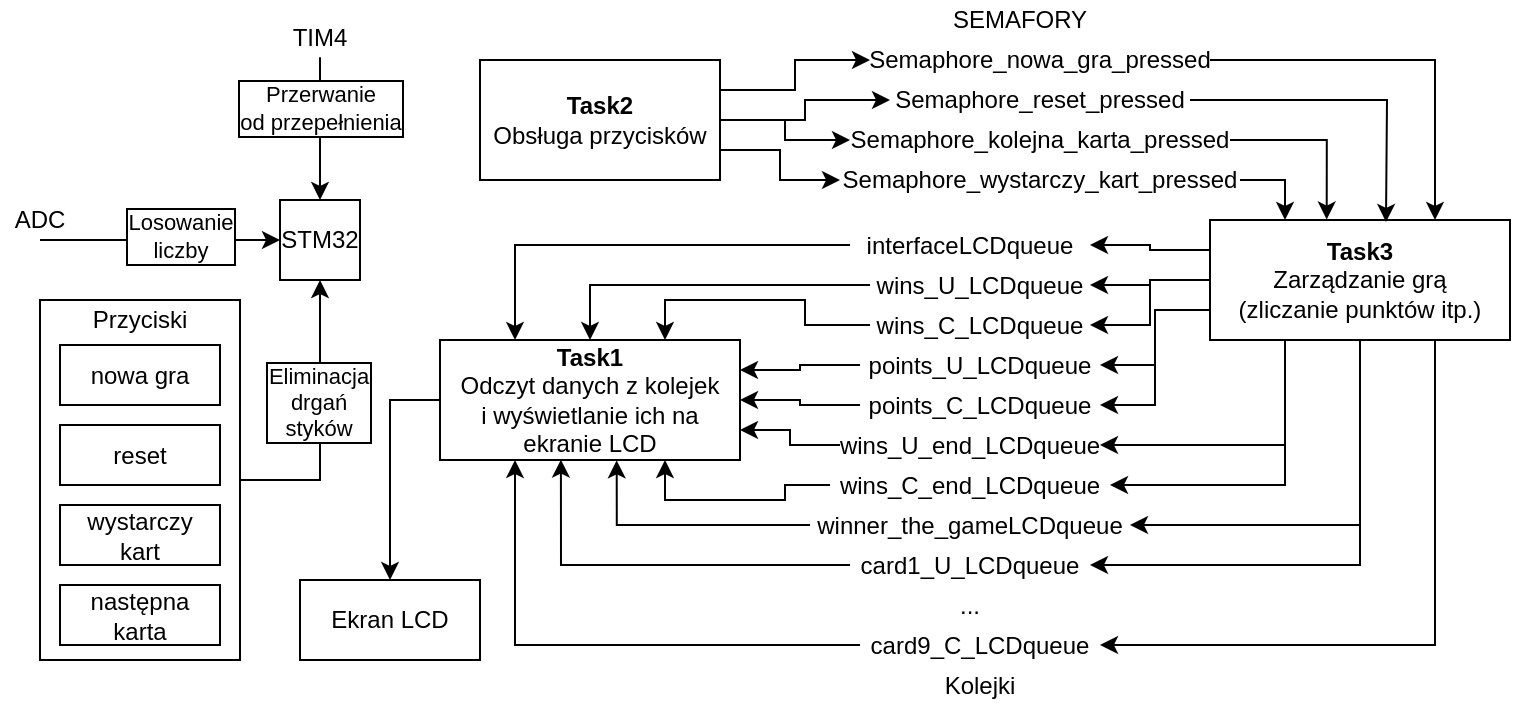 <mxfile version="14.5.1" type="device" pages="2"><diagram id="4luRlYR5qcChoC6lzoxE" name="Schemat"><mxGraphModel dx="813" dy="470" grid="1" gridSize="10" guides="1" tooltips="1" connect="1" arrows="1" fold="1" page="1" pageScale="1" pageWidth="827" pageHeight="1169" math="0" shadow="0"><root><mxCell id="tE4UwLarvuuJt-721sSz-0"/><mxCell id="tE4UwLarvuuJt-721sSz-1" parent="tE4UwLarvuuJt-721sSz-0"/><mxCell id="J3JdAi1cGJBE487KaE5a-20" style="edgeStyle=orthogonalEdgeStyle;rounded=0;orthogonalLoop=1;jettySize=auto;html=1;exitX=1;exitY=0.5;exitDx=0;exitDy=0;entryX=0.5;entryY=1;entryDx=0;entryDy=0;" edge="1" parent="tE4UwLarvuuJt-721sSz-1" source="J3JdAi1cGJBE487KaE5a-18" target="J3JdAi1cGJBE487KaE5a-0"><mxGeometry relative="1" as="geometry"/></mxCell><mxCell id="J3JdAi1cGJBE487KaE5a-23" value="Eliminacja&lt;br&gt;drgań&lt;br&gt;styków" style="edgeLabel;html=1;align=center;verticalAlign=middle;resizable=0;points=[];labelBorderColor=#000000;" vertex="1" connectable="0" parent="J3JdAi1cGJBE487KaE5a-20"><mxGeometry x="0.13" y="1" relative="1" as="geometry"><mxPoint as="offset"/></mxGeometry></mxCell><mxCell id="J3JdAi1cGJBE487KaE5a-18" value="" style="rounded=0;whiteSpace=wrap;html=1;fillColor=#ffffff;" vertex="1" parent="tE4UwLarvuuJt-721sSz-1"><mxGeometry x="40" y="210" width="100" height="180" as="geometry"/></mxCell><mxCell id="J3JdAi1cGJBE487KaE5a-0" value="STM32" style="rounded=0;whiteSpace=wrap;html=1;" vertex="1" parent="tE4UwLarvuuJt-721sSz-1"><mxGeometry x="160" y="160" width="40" height="40" as="geometry"/></mxCell><mxCell id="J3JdAi1cGJBE487KaE5a-2" value="ADC" style="text;html=1;strokeColor=none;fillColor=none;align=center;verticalAlign=middle;whiteSpace=wrap;rounded=0;" vertex="1" parent="tE4UwLarvuuJt-721sSz-1"><mxGeometry x="20" y="160" width="40" height="20" as="geometry"/></mxCell><mxCell id="J3JdAi1cGJBE487KaE5a-4" value="" style="endArrow=classic;html=1;exitX=0.5;exitY=1;exitDx=0;exitDy=0;entryX=0;entryY=0.5;entryDx=0;entryDy=0;" edge="1" parent="tE4UwLarvuuJt-721sSz-1" source="J3JdAi1cGJBE487KaE5a-2" target="J3JdAi1cGJBE487KaE5a-0"><mxGeometry width="50" height="50" relative="1" as="geometry"><mxPoint x="260" y="190" as="sourcePoint"/><mxPoint x="310" y="140" as="targetPoint"/></mxGeometry></mxCell><mxCell id="J3JdAi1cGJBE487KaE5a-5" value="Losowanie&lt;br&gt;liczby" style="edgeLabel;html=1;align=center;verticalAlign=middle;resizable=0;points=[];labelBorderColor=#000000;" vertex="1" connectable="0" parent="J3JdAi1cGJBE487KaE5a-4"><mxGeometry x="0.166" y="2" relative="1" as="geometry"><mxPoint as="offset"/></mxGeometry></mxCell><mxCell id="J3JdAi1cGJBE487KaE5a-6" value="Ekran LCD" style="rounded=0;whiteSpace=wrap;html=1;" vertex="1" parent="tE4UwLarvuuJt-721sSz-1"><mxGeometry x="170" y="350" width="90" height="40" as="geometry"/></mxCell><mxCell id="J3JdAi1cGJBE487KaE5a-7" value="nowa gra" style="rounded=0;whiteSpace=wrap;html=1;fillColor=#ffffff;" vertex="1" parent="tE4UwLarvuuJt-721sSz-1"><mxGeometry x="50" y="232.5" width="80" height="30" as="geometry"/></mxCell><mxCell id="J3JdAi1cGJBE487KaE5a-9" value="reset" style="rounded=0;whiteSpace=wrap;html=1;fillColor=#ffffff;" vertex="1" parent="tE4UwLarvuuJt-721sSz-1"><mxGeometry x="50" y="272.5" width="80" height="30" as="geometry"/></mxCell><mxCell id="J3JdAi1cGJBE487KaE5a-10" value="następna karta" style="rounded=0;whiteSpace=wrap;html=1;fillColor=#ffffff;" vertex="1" parent="tE4UwLarvuuJt-721sSz-1"><mxGeometry x="50" y="352.5" width="80" height="30" as="geometry"/></mxCell><mxCell id="J3JdAi1cGJBE487KaE5a-11" value="wystarczy &lt;br&gt;kart" style="rounded=0;whiteSpace=wrap;html=1;fillColor=#ffffff;" vertex="1" parent="tE4UwLarvuuJt-721sSz-1"><mxGeometry x="50" y="312.5" width="80" height="30" as="geometry"/></mxCell><mxCell id="J3JdAi1cGJBE487KaE5a-13" value="TIM4" style="text;html=1;strokeColor=none;fillColor=none;align=center;verticalAlign=middle;whiteSpace=wrap;rounded=0;" vertex="1" parent="tE4UwLarvuuJt-721sSz-1"><mxGeometry x="160" y="68.57" width="40" height="20" as="geometry"/></mxCell><mxCell id="J3JdAi1cGJBE487KaE5a-15" value="" style="endArrow=classic;html=1;exitX=0.5;exitY=1;exitDx=0;exitDy=0;entryX=0.5;entryY=0;entryDx=0;entryDy=0;" edge="1" parent="tE4UwLarvuuJt-721sSz-1" source="J3JdAi1cGJBE487KaE5a-13" target="J3JdAi1cGJBE487KaE5a-0"><mxGeometry width="50" height="50" relative="1" as="geometry"><mxPoint x="260" y="230" as="sourcePoint"/><mxPoint x="310" y="180" as="targetPoint"/></mxGeometry></mxCell><mxCell id="J3JdAi1cGJBE487KaE5a-17" value="Przerwanie &lt;br&gt;od przepełnienia" style="edgeLabel;html=1;align=center;verticalAlign=middle;resizable=0;points=[];labelBorderColor=#000000;" vertex="1" connectable="0" parent="J3JdAi1cGJBE487KaE5a-15"><mxGeometry x="-0.302" relative="1" as="geometry"><mxPoint as="offset"/></mxGeometry></mxCell><mxCell id="J3JdAi1cGJBE487KaE5a-19" value="Przyciski" style="text;html=1;strokeColor=none;fillColor=none;align=center;verticalAlign=middle;whiteSpace=wrap;rounded=0;" vertex="1" parent="tE4UwLarvuuJt-721sSz-1"><mxGeometry x="55" y="210" width="70" height="20" as="geometry"/></mxCell><mxCell id="J3JdAi1cGJBE487KaE5a-71" style="edgeStyle=orthogonalEdgeStyle;rounded=0;orthogonalLoop=1;jettySize=auto;html=1;exitX=0;exitY=0.5;exitDx=0;exitDy=0;entryX=0.5;entryY=0;entryDx=0;entryDy=0;" edge="1" parent="tE4UwLarvuuJt-721sSz-1" source="J3JdAi1cGJBE487KaE5a-21" target="J3JdAi1cGJBE487KaE5a-6"><mxGeometry relative="1" as="geometry"/></mxCell><mxCell id="J3JdAi1cGJBE487KaE5a-21" value="&lt;b&gt;Task1&lt;/b&gt;&lt;br&gt;Odczyt danych z kolejek&lt;br&gt;i wyświetlanie ich na ekranie LCD" style="rounded=0;whiteSpace=wrap;html=1;fillColor=#ffffff;" vertex="1" parent="tE4UwLarvuuJt-721sSz-1"><mxGeometry x="240" y="230" width="150" height="60" as="geometry"/></mxCell><mxCell id="J3JdAi1cGJBE487KaE5a-44" style="edgeStyle=orthogonalEdgeStyle;rounded=0;orthogonalLoop=1;jettySize=auto;html=1;exitX=1;exitY=0.25;exitDx=0;exitDy=0;entryX=0;entryY=0.5;entryDx=0;entryDy=0;" edge="1" parent="tE4UwLarvuuJt-721sSz-1" source="J3JdAi1cGJBE487KaE5a-22" target="J3JdAi1cGJBE487KaE5a-33"><mxGeometry relative="1" as="geometry"/></mxCell><mxCell id="J3JdAi1cGJBE487KaE5a-45" style="edgeStyle=orthogonalEdgeStyle;rounded=0;orthogonalLoop=1;jettySize=auto;html=1;exitX=1;exitY=0.5;exitDx=0;exitDy=0;entryX=0;entryY=0.5;entryDx=0;entryDy=0;" edge="1" parent="tE4UwLarvuuJt-721sSz-1" source="J3JdAi1cGJBE487KaE5a-22" target="J3JdAi1cGJBE487KaE5a-34"><mxGeometry relative="1" as="geometry"/></mxCell><mxCell id="J3JdAi1cGJBE487KaE5a-46" style="edgeStyle=orthogonalEdgeStyle;rounded=0;orthogonalLoop=1;jettySize=auto;html=1;exitX=1;exitY=0.5;exitDx=0;exitDy=0;entryX=0;entryY=0.5;entryDx=0;entryDy=0;" edge="1" parent="tE4UwLarvuuJt-721sSz-1" source="J3JdAi1cGJBE487KaE5a-22" target="J3JdAi1cGJBE487KaE5a-36"><mxGeometry relative="1" as="geometry"/></mxCell><mxCell id="J3JdAi1cGJBE487KaE5a-47" style="edgeStyle=orthogonalEdgeStyle;rounded=0;orthogonalLoop=1;jettySize=auto;html=1;exitX=1;exitY=0.75;exitDx=0;exitDy=0;entryX=0;entryY=0.5;entryDx=0;entryDy=0;" edge="1" parent="tE4UwLarvuuJt-721sSz-1" source="J3JdAi1cGJBE487KaE5a-22" target="J3JdAi1cGJBE487KaE5a-35"><mxGeometry relative="1" as="geometry"/></mxCell><mxCell id="J3JdAi1cGJBE487KaE5a-22" value="&lt;b&gt;Task2&lt;/b&gt;&lt;br&gt;Obsługa przycisków" style="rounded=0;whiteSpace=wrap;html=1;fillColor=#ffffff;" vertex="1" parent="tE4UwLarvuuJt-721sSz-1"><mxGeometry x="260" y="90" width="120" height="60" as="geometry"/></mxCell><mxCell id="J3JdAi1cGJBE487KaE5a-60" style="edgeStyle=orthogonalEdgeStyle;rounded=0;orthogonalLoop=1;jettySize=auto;html=1;exitX=0;exitY=0.25;exitDx=0;exitDy=0;entryX=1;entryY=0.5;entryDx=0;entryDy=0;" edge="1" parent="tE4UwLarvuuJt-721sSz-1" source="J3JdAi1cGJBE487KaE5a-24" target="J3JdAi1cGJBE487KaE5a-49"><mxGeometry relative="1" as="geometry"/></mxCell><mxCell id="J3JdAi1cGJBE487KaE5a-62" style="edgeStyle=orthogonalEdgeStyle;rounded=0;orthogonalLoop=1;jettySize=auto;html=1;exitX=0;exitY=0.5;exitDx=0;exitDy=0;entryX=1;entryY=0.5;entryDx=0;entryDy=0;" edge="1" parent="tE4UwLarvuuJt-721sSz-1" source="J3JdAi1cGJBE487KaE5a-24" target="J3JdAi1cGJBE487KaE5a-55"><mxGeometry relative="1" as="geometry"/></mxCell><mxCell id="J3JdAi1cGJBE487KaE5a-63" style="edgeStyle=orthogonalEdgeStyle;rounded=0;orthogonalLoop=1;jettySize=auto;html=1;exitX=0;exitY=0.5;exitDx=0;exitDy=0;entryX=1;entryY=0.5;entryDx=0;entryDy=0;" edge="1" parent="tE4UwLarvuuJt-721sSz-1" source="J3JdAi1cGJBE487KaE5a-24" target="J3JdAi1cGJBE487KaE5a-57"><mxGeometry relative="1" as="geometry"/></mxCell><mxCell id="J3JdAi1cGJBE487KaE5a-64" style="edgeStyle=orthogonalEdgeStyle;rounded=0;orthogonalLoop=1;jettySize=auto;html=1;exitX=0;exitY=0.75;exitDx=0;exitDy=0;entryX=1;entryY=0.5;entryDx=0;entryDy=0;" edge="1" parent="tE4UwLarvuuJt-721sSz-1" source="J3JdAi1cGJBE487KaE5a-24" target="J3JdAi1cGJBE487KaE5a-54"><mxGeometry relative="1" as="geometry"/></mxCell><mxCell id="J3JdAi1cGJBE487KaE5a-65" style="edgeStyle=orthogonalEdgeStyle;rounded=0;orthogonalLoop=1;jettySize=auto;html=1;exitX=0;exitY=0.75;exitDx=0;exitDy=0;entryX=1;entryY=0.5;entryDx=0;entryDy=0;" edge="1" parent="tE4UwLarvuuJt-721sSz-1" source="J3JdAi1cGJBE487KaE5a-24" target="J3JdAi1cGJBE487KaE5a-56"><mxGeometry relative="1" as="geometry"/></mxCell><mxCell id="J3JdAi1cGJBE487KaE5a-66" style="edgeStyle=orthogonalEdgeStyle;rounded=0;orthogonalLoop=1;jettySize=auto;html=1;exitX=0.25;exitY=1;exitDx=0;exitDy=0;entryX=1;entryY=0.5;entryDx=0;entryDy=0;" edge="1" parent="tE4UwLarvuuJt-721sSz-1" source="J3JdAi1cGJBE487KaE5a-24" target="J3JdAi1cGJBE487KaE5a-53"><mxGeometry relative="1" as="geometry"/></mxCell><mxCell id="J3JdAi1cGJBE487KaE5a-67" style="edgeStyle=orthogonalEdgeStyle;rounded=0;orthogonalLoop=1;jettySize=auto;html=1;exitX=0.5;exitY=1;exitDx=0;exitDy=0;entryX=1;entryY=0.5;entryDx=0;entryDy=0;" edge="1" parent="tE4UwLarvuuJt-721sSz-1" source="J3JdAi1cGJBE487KaE5a-24" target="J3JdAi1cGJBE487KaE5a-51"><mxGeometry relative="1" as="geometry"/></mxCell><mxCell id="J3JdAi1cGJBE487KaE5a-68" style="edgeStyle=orthogonalEdgeStyle;rounded=0;orthogonalLoop=1;jettySize=auto;html=1;exitX=0.75;exitY=1;exitDx=0;exitDy=0;entryX=1;entryY=0.5;entryDx=0;entryDy=0;" edge="1" parent="tE4UwLarvuuJt-721sSz-1" source="J3JdAi1cGJBE487KaE5a-24" target="J3JdAi1cGJBE487KaE5a-59"><mxGeometry relative="1" as="geometry"/></mxCell><mxCell id="J3JdAi1cGJBE487KaE5a-69" style="edgeStyle=orthogonalEdgeStyle;rounded=0;orthogonalLoop=1;jettySize=auto;html=1;exitX=0.5;exitY=1;exitDx=0;exitDy=0;entryX=1;entryY=0.5;entryDx=0;entryDy=0;" edge="1" parent="tE4UwLarvuuJt-721sSz-1" source="J3JdAi1cGJBE487KaE5a-24" target="J3JdAi1cGJBE487KaE5a-50"><mxGeometry relative="1" as="geometry"/></mxCell><mxCell id="J3JdAi1cGJBE487KaE5a-70" style="edgeStyle=orthogonalEdgeStyle;rounded=0;orthogonalLoop=1;jettySize=auto;html=1;exitX=0.25;exitY=1;exitDx=0;exitDy=0;entryX=1;entryY=0.5;entryDx=0;entryDy=0;" edge="1" parent="tE4UwLarvuuJt-721sSz-1" source="J3JdAi1cGJBE487KaE5a-24" target="J3JdAi1cGJBE487KaE5a-52"><mxGeometry relative="1" as="geometry"/></mxCell><mxCell id="J3JdAi1cGJBE487KaE5a-24" value="&lt;b&gt;Task3&lt;/b&gt;&lt;br&gt;Zarządzanie grą &lt;br&gt;(zliczanie punktów itp.)" style="rounded=0;whiteSpace=wrap;html=1;fillColor=#ffffff;" vertex="1" parent="tE4UwLarvuuJt-721sSz-1"><mxGeometry x="625" y="170" width="150" height="60" as="geometry"/></mxCell><mxCell id="J3JdAi1cGJBE487KaE5a-43" style="edgeStyle=orthogonalEdgeStyle;rounded=0;orthogonalLoop=1;jettySize=auto;html=1;exitX=1;exitY=0.5;exitDx=0;exitDy=0;entryX=0.75;entryY=0;entryDx=0;entryDy=0;" edge="1" parent="tE4UwLarvuuJt-721sSz-1" source="J3JdAi1cGJBE487KaE5a-33" target="J3JdAi1cGJBE487KaE5a-24"><mxGeometry relative="1" as="geometry"/></mxCell><mxCell id="J3JdAi1cGJBE487KaE5a-33" value="Semaphore_nowa_gra_pressed" style="text;html=1;strokeColor=none;fillColor=none;align=center;verticalAlign=middle;whiteSpace=wrap;rounded=0;" vertex="1" parent="tE4UwLarvuuJt-721sSz-1"><mxGeometry x="455" y="80" width="170" height="20" as="geometry"/></mxCell><mxCell id="J3JdAi1cGJBE487KaE5a-42" style="edgeStyle=orthogonalEdgeStyle;rounded=0;orthogonalLoop=1;jettySize=auto;html=1;exitX=1;exitY=0.5;exitDx=0;exitDy=0;" edge="1" parent="tE4UwLarvuuJt-721sSz-1" source="J3JdAi1cGJBE487KaE5a-34"><mxGeometry relative="1" as="geometry"><mxPoint x="713" y="171" as="targetPoint"/></mxGeometry></mxCell><mxCell id="J3JdAi1cGJBE487KaE5a-34" value="Semaphore_reset_pressed" style="text;html=1;strokeColor=none;fillColor=none;align=center;verticalAlign=middle;whiteSpace=wrap;rounded=0;" vertex="1" parent="tE4UwLarvuuJt-721sSz-1"><mxGeometry x="465" y="100" width="150" height="20" as="geometry"/></mxCell><mxCell id="J3JdAi1cGJBE487KaE5a-40" style="edgeStyle=orthogonalEdgeStyle;rounded=0;orthogonalLoop=1;jettySize=auto;html=1;exitX=1;exitY=0.5;exitDx=0;exitDy=0;entryX=0.25;entryY=0;entryDx=0;entryDy=0;" edge="1" parent="tE4UwLarvuuJt-721sSz-1" source="J3JdAi1cGJBE487KaE5a-35" target="J3JdAi1cGJBE487KaE5a-24"><mxGeometry relative="1" as="geometry"/></mxCell><mxCell id="J3JdAi1cGJBE487KaE5a-35" value="Semaphore_wystarczy_kart_pressed" style="text;html=1;strokeColor=none;fillColor=none;align=center;verticalAlign=middle;whiteSpace=wrap;rounded=0;" vertex="1" parent="tE4UwLarvuuJt-721sSz-1"><mxGeometry x="440" y="140" width="200" height="20" as="geometry"/></mxCell><mxCell id="J3JdAi1cGJBE487KaE5a-41" style="edgeStyle=orthogonalEdgeStyle;rounded=0;orthogonalLoop=1;jettySize=auto;html=1;exitX=1;exitY=0.5;exitDx=0;exitDy=0;entryX=0.389;entryY=-0.004;entryDx=0;entryDy=0;entryPerimeter=0;" edge="1" parent="tE4UwLarvuuJt-721sSz-1" source="J3JdAi1cGJBE487KaE5a-36" target="J3JdAi1cGJBE487KaE5a-24"><mxGeometry relative="1" as="geometry"/></mxCell><mxCell id="J3JdAi1cGJBE487KaE5a-36" value="Semaphore_kolejna_karta_pressed" style="text;html=1;strokeColor=none;fillColor=none;align=center;verticalAlign=middle;whiteSpace=wrap;rounded=0;" vertex="1" parent="tE4UwLarvuuJt-721sSz-1"><mxGeometry x="445" y="120" width="190" height="20" as="geometry"/></mxCell><mxCell id="J3JdAi1cGJBE487KaE5a-48" value="SEMAFORY" style="text;html=1;strokeColor=none;fillColor=none;align=center;verticalAlign=middle;whiteSpace=wrap;rounded=0;" vertex="1" parent="tE4UwLarvuuJt-721sSz-1"><mxGeometry x="490" y="60" width="80" height="20" as="geometry"/></mxCell><mxCell id="J3JdAi1cGJBE487KaE5a-72" style="edgeStyle=orthogonalEdgeStyle;rounded=0;orthogonalLoop=1;jettySize=auto;html=1;exitX=0;exitY=0.5;exitDx=0;exitDy=0;entryX=0.25;entryY=0;entryDx=0;entryDy=0;" edge="1" parent="tE4UwLarvuuJt-721sSz-1" source="J3JdAi1cGJBE487KaE5a-49" target="J3JdAi1cGJBE487KaE5a-21"><mxGeometry relative="1" as="geometry"/></mxCell><mxCell id="J3JdAi1cGJBE487KaE5a-49" value="interfaceLCDqueue" style="text;html=1;strokeColor=none;fillColor=none;align=center;verticalAlign=middle;whiteSpace=wrap;rounded=0;" vertex="1" parent="tE4UwLarvuuJt-721sSz-1"><mxGeometry x="445" y="172.5" width="120" height="20" as="geometry"/></mxCell><mxCell id="J3JdAi1cGJBE487KaE5a-81" style="edgeStyle=orthogonalEdgeStyle;rounded=0;orthogonalLoop=1;jettySize=auto;html=1;exitX=0;exitY=0.5;exitDx=0;exitDy=0;entryX=0.403;entryY=0.997;entryDx=0;entryDy=0;entryPerimeter=0;" edge="1" parent="tE4UwLarvuuJt-721sSz-1" source="J3JdAi1cGJBE487KaE5a-50" target="J3JdAi1cGJBE487KaE5a-21"><mxGeometry relative="1" as="geometry"/></mxCell><mxCell id="J3JdAi1cGJBE487KaE5a-50" value="card1_U_LCDqueue" style="text;html=1;strokeColor=none;fillColor=none;align=center;verticalAlign=middle;whiteSpace=wrap;rounded=0;" vertex="1" parent="tE4UwLarvuuJt-721sSz-1"><mxGeometry x="445" y="332.5" width="120" height="20" as="geometry"/></mxCell><mxCell id="J3JdAi1cGJBE487KaE5a-80" style="edgeStyle=orthogonalEdgeStyle;rounded=0;orthogonalLoop=1;jettySize=auto;html=1;exitX=0;exitY=0.5;exitDx=0;exitDy=0;entryX=0.589;entryY=1.003;entryDx=0;entryDy=0;entryPerimeter=0;" edge="1" parent="tE4UwLarvuuJt-721sSz-1" source="J3JdAi1cGJBE487KaE5a-51" target="J3JdAi1cGJBE487KaE5a-21"><mxGeometry relative="1" as="geometry"><mxPoint x="328" y="291" as="targetPoint"/></mxGeometry></mxCell><mxCell id="J3JdAi1cGJBE487KaE5a-51" value="winner_the_gameLCDqueue" style="text;html=1;strokeColor=none;fillColor=none;align=center;verticalAlign=middle;whiteSpace=wrap;rounded=0;" vertex="1" parent="tE4UwLarvuuJt-721sSz-1"><mxGeometry x="425" y="312.5" width="160" height="20" as="geometry"/></mxCell><mxCell id="J3JdAi1cGJBE487KaE5a-78" style="edgeStyle=orthogonalEdgeStyle;rounded=0;orthogonalLoop=1;jettySize=auto;html=1;exitX=0;exitY=0.5;exitDx=0;exitDy=0;entryX=0.75;entryY=1;entryDx=0;entryDy=0;" edge="1" parent="tE4UwLarvuuJt-721sSz-1" source="J3JdAi1cGJBE487KaE5a-52" target="J3JdAi1cGJBE487KaE5a-21"><mxGeometry relative="1" as="geometry"/></mxCell><mxCell id="J3JdAi1cGJBE487KaE5a-52" value="wins_C_end_LCDqueue" style="text;html=1;strokeColor=none;fillColor=none;align=center;verticalAlign=middle;whiteSpace=wrap;rounded=0;" vertex="1" parent="tE4UwLarvuuJt-721sSz-1"><mxGeometry x="435" y="292.5" width="140" height="20" as="geometry"/></mxCell><mxCell id="J3JdAi1cGJBE487KaE5a-77" style="edgeStyle=orthogonalEdgeStyle;rounded=0;orthogonalLoop=1;jettySize=auto;html=1;exitX=0;exitY=0.5;exitDx=0;exitDy=0;entryX=1;entryY=0.75;entryDx=0;entryDy=0;" edge="1" parent="tE4UwLarvuuJt-721sSz-1" source="J3JdAi1cGJBE487KaE5a-53" target="J3JdAi1cGJBE487KaE5a-21"><mxGeometry relative="1" as="geometry"/></mxCell><mxCell id="J3JdAi1cGJBE487KaE5a-53" value="wins_U_end_LCDqueue" style="text;html=1;strokeColor=none;fillColor=none;align=center;verticalAlign=middle;whiteSpace=wrap;rounded=0;" vertex="1" parent="tE4UwLarvuuJt-721sSz-1"><mxGeometry x="440" y="272.5" width="130" height="20" as="geometry"/></mxCell><mxCell id="J3JdAi1cGJBE487KaE5a-75" style="edgeStyle=orthogonalEdgeStyle;rounded=0;orthogonalLoop=1;jettySize=auto;html=1;exitX=0;exitY=0.5;exitDx=0;exitDy=0;entryX=1;entryY=0.25;entryDx=0;entryDy=0;" edge="1" parent="tE4UwLarvuuJt-721sSz-1" source="J3JdAi1cGJBE487KaE5a-54" target="J3JdAi1cGJBE487KaE5a-21"><mxGeometry relative="1" as="geometry"/></mxCell><mxCell id="J3JdAi1cGJBE487KaE5a-54" value="points_U_LCDqueue" style="text;html=1;strokeColor=none;fillColor=none;align=center;verticalAlign=middle;whiteSpace=wrap;rounded=0;" vertex="1" parent="tE4UwLarvuuJt-721sSz-1"><mxGeometry x="450" y="232.5" width="120" height="20" as="geometry"/></mxCell><mxCell id="J3JdAi1cGJBE487KaE5a-74" style="edgeStyle=orthogonalEdgeStyle;rounded=0;orthogonalLoop=1;jettySize=auto;html=1;exitX=0;exitY=0.5;exitDx=0;exitDy=0;entryX=0.75;entryY=0;entryDx=0;entryDy=0;" edge="1" parent="tE4UwLarvuuJt-721sSz-1" source="J3JdAi1cGJBE487KaE5a-55" target="J3JdAi1cGJBE487KaE5a-21"><mxGeometry relative="1" as="geometry"/></mxCell><mxCell id="J3JdAi1cGJBE487KaE5a-55" value="wins_C_LCDqueue" style="text;html=1;strokeColor=none;fillColor=none;align=center;verticalAlign=middle;whiteSpace=wrap;rounded=0;" vertex="1" parent="tE4UwLarvuuJt-721sSz-1"><mxGeometry x="455" y="212.5" width="110" height="20" as="geometry"/></mxCell><mxCell id="J3JdAi1cGJBE487KaE5a-76" style="edgeStyle=orthogonalEdgeStyle;rounded=0;orthogonalLoop=1;jettySize=auto;html=1;exitX=0;exitY=0.5;exitDx=0;exitDy=0;entryX=1;entryY=0.5;entryDx=0;entryDy=0;" edge="1" parent="tE4UwLarvuuJt-721sSz-1" source="J3JdAi1cGJBE487KaE5a-56" target="J3JdAi1cGJBE487KaE5a-21"><mxGeometry relative="1" as="geometry"/></mxCell><mxCell id="J3JdAi1cGJBE487KaE5a-56" value="points_C_LCDqueue" style="text;html=1;strokeColor=none;fillColor=none;align=center;verticalAlign=middle;whiteSpace=wrap;rounded=0;" vertex="1" parent="tE4UwLarvuuJt-721sSz-1"><mxGeometry x="450" y="252.5" width="120" height="20" as="geometry"/></mxCell><mxCell id="J3JdAi1cGJBE487KaE5a-73" style="edgeStyle=orthogonalEdgeStyle;rounded=0;orthogonalLoop=1;jettySize=auto;html=1;exitX=0;exitY=0.5;exitDx=0;exitDy=0;entryX=0.5;entryY=0;entryDx=0;entryDy=0;" edge="1" parent="tE4UwLarvuuJt-721sSz-1" source="J3JdAi1cGJBE487KaE5a-57" target="J3JdAi1cGJBE487KaE5a-21"><mxGeometry relative="1" as="geometry"/></mxCell><mxCell id="J3JdAi1cGJBE487KaE5a-57" value="wins_U_LCDqueue" style="text;html=1;strokeColor=none;fillColor=none;align=center;verticalAlign=middle;whiteSpace=wrap;rounded=0;" vertex="1" parent="tE4UwLarvuuJt-721sSz-1"><mxGeometry x="455" y="192.5" width="110" height="20" as="geometry"/></mxCell><mxCell id="J3JdAi1cGJBE487KaE5a-58" value="..." style="text;html=1;strokeColor=none;fillColor=none;align=center;verticalAlign=middle;whiteSpace=wrap;rounded=0;" vertex="1" parent="tE4UwLarvuuJt-721sSz-1"><mxGeometry x="485" y="352.5" width="40" height="20" as="geometry"/></mxCell><mxCell id="J3JdAi1cGJBE487KaE5a-82" style="edgeStyle=orthogonalEdgeStyle;rounded=0;orthogonalLoop=1;jettySize=auto;html=1;exitX=0;exitY=0.5;exitDx=0;exitDy=0;entryX=0.25;entryY=1;entryDx=0;entryDy=0;" edge="1" parent="tE4UwLarvuuJt-721sSz-1" source="J3JdAi1cGJBE487KaE5a-59" target="J3JdAi1cGJBE487KaE5a-21"><mxGeometry relative="1" as="geometry"/></mxCell><mxCell id="J3JdAi1cGJBE487KaE5a-59" value="card9_C_LCDqueue" style="text;html=1;strokeColor=none;fillColor=none;align=center;verticalAlign=middle;whiteSpace=wrap;rounded=0;" vertex="1" parent="tE4UwLarvuuJt-721sSz-1"><mxGeometry x="450" y="372.5" width="120" height="20" as="geometry"/></mxCell><mxCell id="J3JdAi1cGJBE487KaE5a-83" value="Kolejki" style="text;html=1;strokeColor=none;fillColor=none;align=center;verticalAlign=middle;whiteSpace=wrap;rounded=0;" vertex="1" parent="tE4UwLarvuuJt-721sSz-1"><mxGeometry x="490" y="392.5" width="40" height="20" as="geometry"/></mxCell></root></mxGraphModel></diagram><diagram id="AOrE7y_0WHz-Ty4n3q-5" name="Strona-1"><mxGraphModel dx="1185" dy="685" grid="1" gridSize="10" guides="1" tooltips="1" connect="1" arrows="1" fold="1" page="1" pageScale="1" pageWidth="827" pageHeight="1169" math="0" shadow="0"><root><mxCell id="0"/><mxCell id="1" parent="0"/><mxCell id="G1eOAwyWIRmctiBBMP_i-1" value="&lt;font style=&quot;font-size: 45px&quot;&gt;U&lt;/font&gt;" style="rounded=0;whiteSpace=wrap;html=1;" parent="1" vertex="1"><mxGeometry x="120" y="160" width="40" height="80" as="geometry"/></mxCell><mxCell id="G1eOAwyWIRmctiBBMP_i-33" value="0" style="text;html=1;strokeColor=none;fillColor=none;align=center;verticalAlign=middle;whiteSpace=wrap;rounded=0;" parent="1" vertex="1"><mxGeometry x="120" y="140" width="40" height="20" as="geometry"/></mxCell><mxCell id="G1eOAwyWIRmctiBBMP_i-34" value="1" style="text;html=1;strokeColor=none;fillColor=none;align=center;verticalAlign=middle;whiteSpace=wrap;rounded=0;" parent="1" vertex="1"><mxGeometry x="160" y="140" width="40" height="20" as="geometry"/></mxCell><mxCell id="G1eOAwyWIRmctiBBMP_i-35" value="2" style="text;html=1;strokeColor=none;fillColor=none;align=center;verticalAlign=middle;whiteSpace=wrap;rounded=0;" parent="1" vertex="1"><mxGeometry x="200" y="140" width="40" height="20" as="geometry"/></mxCell><mxCell id="G1eOAwyWIRmctiBBMP_i-36" value="3" style="text;html=1;strokeColor=none;fillColor=none;align=center;verticalAlign=middle;whiteSpace=wrap;rounded=0;" parent="1" vertex="1"><mxGeometry x="240" y="140" width="40" height="20" as="geometry"/></mxCell><mxCell id="G1eOAwyWIRmctiBBMP_i-37" value="15" style="text;html=1;strokeColor=none;fillColor=none;align=center;verticalAlign=middle;whiteSpace=wrap;rounded=0;" parent="1" vertex="1"><mxGeometry x="720" y="140" width="40" height="20" as="geometry"/></mxCell><mxCell id="G1eOAwyWIRmctiBBMP_i-38" value="0" style="text;html=1;strokeColor=none;fillColor=none;align=center;verticalAlign=middle;whiteSpace=wrap;rounded=0;" parent="1" vertex="1"><mxGeometry x="80" y="190" width="40" height="20" as="geometry"/></mxCell><mxCell id="G1eOAwyWIRmctiBBMP_i-39" value="1" style="text;html=1;strokeColor=none;fillColor=none;align=center;verticalAlign=middle;whiteSpace=wrap;rounded=0;" parent="1" vertex="1"><mxGeometry x="80" y="270" width="40" height="20" as="geometry"/></mxCell><mxCell id="G1eOAwyWIRmctiBBMP_i-40" value="4" style="text;html=1;strokeColor=none;fillColor=none;align=center;verticalAlign=middle;whiteSpace=wrap;rounded=0;" parent="1" vertex="1"><mxGeometry x="280" y="140" width="40" height="20" as="geometry"/></mxCell><mxCell id="G1eOAwyWIRmctiBBMP_i-41" value="5" style="text;html=1;strokeColor=none;fillColor=none;align=center;verticalAlign=middle;whiteSpace=wrap;rounded=0;" parent="1" vertex="1"><mxGeometry x="320" y="140" width="40" height="20" as="geometry"/></mxCell><mxCell id="G1eOAwyWIRmctiBBMP_i-42" value="6" style="text;html=1;strokeColor=none;fillColor=none;align=center;verticalAlign=middle;whiteSpace=wrap;rounded=0;" parent="1" vertex="1"><mxGeometry x="360" y="140" width="40" height="20" as="geometry"/></mxCell><mxCell id="G1eOAwyWIRmctiBBMP_i-43" value="7" style="text;html=1;strokeColor=none;fillColor=none;align=center;verticalAlign=middle;whiteSpace=wrap;rounded=0;" parent="1" vertex="1"><mxGeometry x="400" y="140" width="40" height="20" as="geometry"/></mxCell><mxCell id="G1eOAwyWIRmctiBBMP_i-44" value="8" style="text;html=1;strokeColor=none;fillColor=none;align=center;verticalAlign=middle;whiteSpace=wrap;rounded=0;" parent="1" vertex="1"><mxGeometry x="440" y="140" width="40" height="20" as="geometry"/></mxCell><mxCell id="G1eOAwyWIRmctiBBMP_i-45" value="9" style="text;html=1;strokeColor=none;fillColor=none;align=center;verticalAlign=middle;whiteSpace=wrap;rounded=0;" parent="1" vertex="1"><mxGeometry x="480" y="140" width="40" height="20" as="geometry"/></mxCell><mxCell id="G1eOAwyWIRmctiBBMP_i-46" value="10" style="text;html=1;strokeColor=none;fillColor=none;align=center;verticalAlign=middle;whiteSpace=wrap;rounded=0;" parent="1" vertex="1"><mxGeometry x="520" y="140" width="40" height="20" as="geometry"/></mxCell><mxCell id="G1eOAwyWIRmctiBBMP_i-47" value="11" style="text;html=1;strokeColor=none;fillColor=none;align=center;verticalAlign=middle;whiteSpace=wrap;rounded=0;" parent="1" vertex="1"><mxGeometry x="560" y="140" width="40" height="20" as="geometry"/></mxCell><mxCell id="G1eOAwyWIRmctiBBMP_i-48" value="12" style="text;html=1;strokeColor=none;fillColor=none;align=center;verticalAlign=middle;whiteSpace=wrap;rounded=0;" parent="1" vertex="1"><mxGeometry x="600" y="140" width="40" height="20" as="geometry"/></mxCell><mxCell id="G1eOAwyWIRmctiBBMP_i-49" value="13" style="text;html=1;strokeColor=none;fillColor=none;align=center;verticalAlign=middle;whiteSpace=wrap;rounded=0;" parent="1" vertex="1"><mxGeometry x="640" y="140" width="40" height="20" as="geometry"/></mxCell><mxCell id="G1eOAwyWIRmctiBBMP_i-50" value="14" style="text;html=1;strokeColor=none;fillColor=none;align=center;verticalAlign=middle;whiteSpace=wrap;rounded=0;" parent="1" vertex="1"><mxGeometry x="680" y="140" width="40" height="20" as="geometry"/></mxCell><mxCell id="G1eOAwyWIRmctiBBMP_i-54" value="&lt;font style=&quot;font-size: 45px&quot;&gt;C&lt;/font&gt;" style="rounded=0;whiteSpace=wrap;html=1;" parent="1" vertex="1"><mxGeometry x="120" y="240" width="40" height="80" as="geometry"/></mxCell><mxCell id="G1eOAwyWIRmctiBBMP_i-55" value="&lt;font style=&quot;font-size: 45px&quot;&gt;:&lt;/font&gt;" style="rounded=0;whiteSpace=wrap;html=1;" parent="1" vertex="1"><mxGeometry x="160" y="160" width="40" height="80" as="geometry"/></mxCell><mxCell id="G1eOAwyWIRmctiBBMP_i-56" value="&lt;font style=&quot;font-size: 45px&quot;&gt;:&lt;/font&gt;" style="rounded=0;whiteSpace=wrap;html=1;" parent="1" vertex="1"><mxGeometry x="160" y="240" width="40" height="80" as="geometry"/></mxCell><mxCell id="G1eOAwyWIRmctiBBMP_i-57" value="&lt;font style=&quot;font-size: 45px&quot;&gt;1&lt;/font&gt;" style="rounded=0;whiteSpace=wrap;html=1;" parent="1" vertex="1"><mxGeometry x="200" y="160" width="40" height="80" as="geometry"/></mxCell><mxCell id="G1eOAwyWIRmctiBBMP_i-58" value="&lt;font style=&quot;font-size: 45px&quot;&gt;_&lt;/font&gt;" style="rounded=0;whiteSpace=wrap;html=1;" parent="1" vertex="1"><mxGeometry x="200" y="240" width="40" height="80" as="geometry"/></mxCell><mxCell id="G1eOAwyWIRmctiBBMP_i-59" value="&lt;font style=&quot;font-size: 45px&quot;&gt;2&lt;/font&gt;" style="rounded=0;whiteSpace=wrap;html=1;" parent="1" vertex="1"><mxGeometry x="240" y="160" width="40" height="80" as="geometry"/></mxCell><mxCell id="G1eOAwyWIRmctiBBMP_i-60" value="&lt;font style=&quot;font-size: 45px&quot;&gt;_&lt;/font&gt;" style="rounded=0;whiteSpace=wrap;html=1;" parent="1" vertex="1"><mxGeometry x="240" y="240" width="40" height="80" as="geometry"/></mxCell><mxCell id="G1eOAwyWIRmctiBBMP_i-61" value="&lt;font style=&quot;font-size: 45px&quot;&gt;3&lt;/font&gt;" style="rounded=0;whiteSpace=wrap;html=1;" parent="1" vertex="1"><mxGeometry x="280" y="160" width="40" height="80" as="geometry"/></mxCell><mxCell id="G1eOAwyWIRmctiBBMP_i-62" value="&lt;font style=&quot;font-size: 45px&quot;&gt;_&lt;/font&gt;" style="rounded=0;whiteSpace=wrap;html=1;" parent="1" vertex="1"><mxGeometry x="280" y="240" width="40" height="80" as="geometry"/></mxCell><mxCell id="G1eOAwyWIRmctiBBMP_i-63" value="&lt;font style=&quot;font-size: 45px&quot;&gt;4&lt;/font&gt;" style="rounded=0;whiteSpace=wrap;html=1;" parent="1" vertex="1"><mxGeometry x="320" y="160" width="40" height="80" as="geometry"/></mxCell><mxCell id="G1eOAwyWIRmctiBBMP_i-64" value="&lt;font style=&quot;font-size: 45px&quot;&gt;_&lt;br&gt;&lt;/font&gt;" style="rounded=0;whiteSpace=wrap;html=1;" parent="1" vertex="1"><mxGeometry x="320" y="240" width="40" height="80" as="geometry"/></mxCell><mxCell id="G1eOAwyWIRmctiBBMP_i-65" value="&lt;font style=&quot;font-size: 45px&quot;&gt;5&lt;/font&gt;" style="rounded=0;whiteSpace=wrap;html=1;" parent="1" vertex="1"><mxGeometry x="360" y="160" width="40" height="80" as="geometry"/></mxCell><mxCell id="G1eOAwyWIRmctiBBMP_i-67" value="&lt;font style=&quot;font-size: 45px&quot;&gt;6&lt;/font&gt;" style="rounded=0;whiteSpace=wrap;html=1;" parent="1" vertex="1"><mxGeometry x="400" y="160" width="40" height="80" as="geometry"/></mxCell><mxCell id="G1eOAwyWIRmctiBBMP_i-69" value="&lt;font style=&quot;font-size: 45px&quot;&gt;7&lt;/font&gt;" style="rounded=0;whiteSpace=wrap;html=1;" parent="1" vertex="1"><mxGeometry x="440" y="160" width="40" height="80" as="geometry"/></mxCell><mxCell id="G1eOAwyWIRmctiBBMP_i-71" value="&lt;font style=&quot;font-size: 45px&quot;&gt;8&lt;/font&gt;" style="rounded=0;whiteSpace=wrap;html=1;" parent="1" vertex="1"><mxGeometry x="480" y="160" width="40" height="80" as="geometry"/></mxCell><mxCell id="G1eOAwyWIRmctiBBMP_i-73" value="&lt;font style=&quot;font-size: 45px&quot;&gt;9&lt;/font&gt;" style="rounded=0;whiteSpace=wrap;html=1;" parent="1" vertex="1"><mxGeometry x="520" y="160" width="40" height="80" as="geometry"/></mxCell><mxCell id="G1eOAwyWIRmctiBBMP_i-75" value="&lt;font style=&quot;font-size: 45px&quot;&gt;|&lt;/font&gt;" style="rounded=0;whiteSpace=wrap;html=1;" parent="1" vertex="1"><mxGeometry x="560" y="160" width="40" height="80" as="geometry"/></mxCell><mxCell id="G1eOAwyWIRmctiBBMP_i-76" value="&lt;font style=&quot;font-size: 45px&quot;&gt;|&lt;/font&gt;" style="rounded=0;whiteSpace=wrap;html=1;" parent="1" vertex="1"><mxGeometry x="560" y="240" width="40" height="80" as="geometry"/></mxCell><mxCell id="G1eOAwyWIRmctiBBMP_i-77" value="&lt;font style=&quot;font-size: 45px&quot;&gt;3&lt;/font&gt;" style="rounded=0;whiteSpace=wrap;html=1;" parent="1" vertex="1"><mxGeometry x="600" y="160" width="40" height="80" as="geometry"/></mxCell><mxCell id="G1eOAwyWIRmctiBBMP_i-78" value="&lt;font style=&quot;font-size: 45px&quot;&gt;2&lt;/font&gt;" style="rounded=0;whiteSpace=wrap;html=1;" parent="1" vertex="1"><mxGeometry x="600" y="240" width="40" height="80" as="geometry"/></mxCell><mxCell id="G1eOAwyWIRmctiBBMP_i-79" value="&lt;font style=&quot;font-size: 45px&quot;&gt;1&lt;/font&gt;" style="rounded=0;whiteSpace=wrap;html=1;" parent="1" vertex="1"><mxGeometry x="640" y="160" width="40" height="80" as="geometry"/></mxCell><mxCell id="G1eOAwyWIRmctiBBMP_i-80" value="&lt;font style=&quot;font-size: 45px&quot;&gt;0&lt;/font&gt;" style="rounded=0;whiteSpace=wrap;html=1;" parent="1" vertex="1"><mxGeometry x="640" y="240" width="40" height="80" as="geometry"/></mxCell><mxCell id="G1eOAwyWIRmctiBBMP_i-81" value="" style="rounded=0;whiteSpace=wrap;html=1;" parent="1" vertex="1"><mxGeometry x="680" y="160" width="40" height="80" as="geometry"/></mxCell><mxCell id="G1eOAwyWIRmctiBBMP_i-82" value="" style="rounded=0;whiteSpace=wrap;html=1;" parent="1" vertex="1"><mxGeometry x="680" y="240" width="40" height="80" as="geometry"/></mxCell><mxCell id="G1eOAwyWIRmctiBBMP_i-83" value="&lt;font style=&quot;font-size: 45px&quot;&gt;W&lt;/font&gt;" style="rounded=0;whiteSpace=wrap;html=1;" parent="1" vertex="1"><mxGeometry x="720" y="160" width="40" height="80" as="geometry"/></mxCell><mxCell id="G1eOAwyWIRmctiBBMP_i-84" value="&lt;font style=&quot;font-size: 45px&quot;&gt;W&lt;/font&gt;" style="rounded=0;whiteSpace=wrap;html=1;" parent="1" vertex="1"><mxGeometry x="720" y="240" width="40" height="80" as="geometry"/></mxCell><mxCell id="G1eOAwyWIRmctiBBMP_i-85" value="[karta] - l. punktów&lt;br&gt;[2] - 2 punkty&lt;br&gt;[3] - 3 punkty&lt;br&gt;...&lt;br&gt;[D] - 10 punktów&lt;br&gt;[J] - 2 punkty&lt;br&gt;[Q] - 3 punkty&lt;br&gt;[K] - 4 punkty&lt;br&gt;[A] - 11 punktów&lt;br&gt;&lt;div&gt;&lt;br&gt;&lt;/div&gt;" style="text;html=1;strokeColor=none;fillColor=none;align=left;verticalAlign=middle;whiteSpace=wrap;rounded=0;" parent="1" vertex="1"><mxGeometry x="120" y="360" width="120" height="160" as="geometry"/></mxCell><mxCell id="G1eOAwyWIRmctiBBMP_i-86" value="Maksymalnie można zdobyć 31 punktów, bo 20 + A = 31&lt;br&gt;Maksymalnie można wylosować 9 kart, bo 2*4 + 3*4 = 20&lt;br&gt;&lt;div&gt;&lt;span style=&quot;text-align: center&quot;&gt;Dzielenie jakiejkolwiek liczby przez MOD 3&amp;nbsp;&lt;/span&gt;&lt;br&gt;&lt;/div&gt;" style="text;html=1;strokeColor=none;fillColor=none;align=left;verticalAlign=middle;whiteSpace=wrap;rounded=0;" parent="1" vertex="1"><mxGeometry x="240" y="360" width="520" height="50" as="geometry"/></mxCell><mxCell id="G1eOAwyWIRmctiBBMP_i-87" value="&lt;font style=&quot;font-size: 45px&quot;&gt;_&lt;/font&gt;" style="rounded=0;whiteSpace=wrap;html=1;" parent="1" vertex="1"><mxGeometry x="360" y="240" width="40" height="80" as="geometry"/></mxCell><mxCell id="G1eOAwyWIRmctiBBMP_i-88" value="&lt;font style=&quot;font-size: 45px&quot;&gt;_&lt;/font&gt;" style="rounded=0;whiteSpace=wrap;html=1;" parent="1" vertex="1"><mxGeometry x="400" y="240" width="40" height="80" as="geometry"/></mxCell><mxCell id="G1eOAwyWIRmctiBBMP_i-89" value="&lt;font style=&quot;font-size: 45px&quot;&gt;_&lt;/font&gt;" style="rounded=0;whiteSpace=wrap;html=1;" parent="1" vertex="1"><mxGeometry x="440" y="240" width="40" height="80" as="geometry"/></mxCell><mxCell id="G1eOAwyWIRmctiBBMP_i-90" value="&lt;font style=&quot;font-size: 45px&quot;&gt;_&lt;br&gt;&lt;/font&gt;" style="rounded=0;whiteSpace=wrap;html=1;" parent="1" vertex="1"><mxGeometry x="480" y="240" width="40" height="80" as="geometry"/></mxCell><mxCell id="G1eOAwyWIRmctiBBMP_i-91" value="&lt;font style=&quot;font-size: 45px&quot;&gt;_&lt;br&gt;&lt;/font&gt;" style="rounded=0;whiteSpace=wrap;html=1;" parent="1" vertex="1"><mxGeometry x="520" y="240" width="40" height="80" as="geometry"/></mxCell><mxCell id="G1eOAwyWIRmctiBBMP_i-92" value="Zadania:&lt;br&gt;Task1 - obsługa ekranu LCD HD44780&lt;br&gt;Task2 - obsługa przycisków&lt;br&gt;Task3 - zarządzanie grą i odczyt wartości z ADC" style="text;html=1;strokeColor=none;fillColor=none;align=left;verticalAlign=middle;whiteSpace=wrap;rounded=0;" parent="1" vertex="1"><mxGeometry x="240" y="420" width="520" height="60" as="geometry"/></mxCell><mxCell id="G1eOAwyWIRmctiBBMP_i-93" value="Kolejki:&lt;br&gt;userLCDqueue NIE&lt;br&gt;cpuLCDqueue NIE&lt;br&gt;interfaceLCDqueue&amp;nbsp; &amp;nbsp; OK&lt;br&gt;card1_U_LCDqueue&amp;nbsp; OK&lt;br&gt;card2_U_LCDqueue&amp;nbsp; OK&lt;br&gt;card3_U_LCDqueue&amp;nbsp; OK&lt;br&gt;card4_U_LCDqueue&amp;nbsp; OK&lt;br&gt;card5_U_LCDqueue&amp;nbsp; OK&lt;br&gt;card6_U_LCDqueue&amp;nbsp; OK&lt;br&gt;card7_U_LCDqueue&amp;nbsp; OK&lt;br&gt;card8_U_LCDqueue&amp;nbsp; OK&lt;br&gt;card9_U_LCDqueue&amp;nbsp; OK&lt;br&gt;card1_C_LCDqueue&amp;nbsp; OK&lt;br&gt;card2_C_LCDqueue&amp;nbsp; OK&lt;br&gt;card3_C_LCDqueue&amp;nbsp; OK&lt;br&gt;card4_C_LCDqueue&amp;nbsp; OK&lt;br&gt;card5_C_LCDqueue&amp;nbsp; OK&lt;br&gt;card6_C_LCDqueue&amp;nbsp; OK&lt;br&gt;card7_C_LCDqueue&amp;nbsp; OK&lt;br&gt;card8_C_LCDqueue&amp;nbsp; OK&lt;br&gt;card9_C_LCDqueue&amp;nbsp; OK&lt;br&gt;points_U_LCDqueue&amp;nbsp; OK&lt;br&gt;points_C_LCDqueue&amp;nbsp; OK&lt;br&gt;wins_U_LCDqueue&amp;nbsp; &amp;nbsp; OK&lt;br&gt;wins_C_LCDqueue&amp;nbsp; &amp;nbsp; OK&lt;br&gt;wins_U_end_LCDqueue&amp;nbsp; &amp;nbsp; &amp;nbsp;- do wyswietlenia wyników na końcu&lt;br&gt;wins_C_end_LCDqueue&amp;nbsp; &amp;nbsp; &amp;nbsp;- do wyswietlenia wyników na końcu" style="text;html=1;strokeColor=none;fillColor=none;align=left;verticalAlign=middle;whiteSpace=wrap;rounded=0;" parent="1" vertex="1"><mxGeometry x="240" y="560" width="520" height="390" as="geometry"/></mxCell><mxCell id="G1eOAwyWIRmctiBBMP_i-94" value="Semafory:&lt;br&gt;xDDD" style="text;html=1;strokeColor=none;fillColor=none;align=left;verticalAlign=middle;whiteSpace=wrap;rounded=0;" parent="1" vertex="1"><mxGeometry x="240" y="480" width="520" height="80" as="geometry"/></mxCell><mxCell id="G1eOAwyWIRmctiBBMP_i-95" value="Lcd_cursor(&amp;amp;lcd,wiersz,kolumna);" style="text;html=1;strokeColor=none;fillColor=none;align=center;verticalAlign=middle;whiteSpace=wrap;rounded=0;" parent="1" vertex="1"><mxGeometry x="120" y="80" width="200" height="40" as="geometry"/></mxCell><mxCell id="WdheeiIPNouFUv0MJeGU-1" value="Przyciski:" style="text;html=1;strokeColor=none;fillColor=none;align=left;verticalAlign=middle;whiteSpace=wrap;rounded=0;" parent="1" vertex="1"><mxGeometry y="520" width="120" height="120" as="geometry"/></mxCell><mxCell id="WdheeiIPNouFUv0MJeGU-2" value="Przyciski:" style="text;html=1;strokeColor=none;fillColor=none;align=left;verticalAlign=middle;whiteSpace=wrap;rounded=0;" parent="1" vertex="1"><mxGeometry y="640" width="120" height="120" as="geometry"/></mxCell><mxCell id="vM7yLyTh_Gjx6rbRF8Es-52" value="&lt;font style=&quot;font-size: 45px&quot;&gt;U&lt;/font&gt;" style="rounded=0;whiteSpace=wrap;html=1;" parent="1" vertex="1"><mxGeometry x="920" y="160" width="40" height="80" as="geometry"/></mxCell><mxCell id="vM7yLyTh_Gjx6rbRF8Es-53" value="0" style="text;html=1;strokeColor=none;fillColor=none;align=center;verticalAlign=middle;whiteSpace=wrap;rounded=0;" parent="1" vertex="1"><mxGeometry x="920" y="140" width="40" height="20" as="geometry"/></mxCell><mxCell id="vM7yLyTh_Gjx6rbRF8Es-54" value="1" style="text;html=1;strokeColor=none;fillColor=none;align=center;verticalAlign=middle;whiteSpace=wrap;rounded=0;" parent="1" vertex="1"><mxGeometry x="960" y="140" width="40" height="20" as="geometry"/></mxCell><mxCell id="vM7yLyTh_Gjx6rbRF8Es-55" value="2" style="text;html=1;strokeColor=none;fillColor=none;align=center;verticalAlign=middle;whiteSpace=wrap;rounded=0;" parent="1" vertex="1"><mxGeometry x="1000" y="140" width="40" height="20" as="geometry"/></mxCell><mxCell id="vM7yLyTh_Gjx6rbRF8Es-56" value="3" style="text;html=1;strokeColor=none;fillColor=none;align=center;verticalAlign=middle;whiteSpace=wrap;rounded=0;" parent="1" vertex="1"><mxGeometry x="1040" y="140" width="40" height="20" as="geometry"/></mxCell><mxCell id="vM7yLyTh_Gjx6rbRF8Es-57" value="15" style="text;html=1;strokeColor=none;fillColor=none;align=center;verticalAlign=middle;whiteSpace=wrap;rounded=0;" parent="1" vertex="1"><mxGeometry x="1520" y="140" width="40" height="20" as="geometry"/></mxCell><mxCell id="vM7yLyTh_Gjx6rbRF8Es-58" value="0" style="text;html=1;strokeColor=none;fillColor=none;align=center;verticalAlign=middle;whiteSpace=wrap;rounded=0;" parent="1" vertex="1"><mxGeometry x="880" y="190" width="40" height="20" as="geometry"/></mxCell><mxCell id="vM7yLyTh_Gjx6rbRF8Es-59" value="1" style="text;html=1;strokeColor=none;fillColor=none;align=center;verticalAlign=middle;whiteSpace=wrap;rounded=0;" parent="1" vertex="1"><mxGeometry x="880" y="270" width="40" height="20" as="geometry"/></mxCell><mxCell id="vM7yLyTh_Gjx6rbRF8Es-60" value="4" style="text;html=1;strokeColor=none;fillColor=none;align=center;verticalAlign=middle;whiteSpace=wrap;rounded=0;" parent="1" vertex="1"><mxGeometry x="1080" y="140" width="40" height="20" as="geometry"/></mxCell><mxCell id="vM7yLyTh_Gjx6rbRF8Es-61" value="5" style="text;html=1;strokeColor=none;fillColor=none;align=center;verticalAlign=middle;whiteSpace=wrap;rounded=0;" parent="1" vertex="1"><mxGeometry x="1120" y="140" width="40" height="20" as="geometry"/></mxCell><mxCell id="vM7yLyTh_Gjx6rbRF8Es-62" value="6" style="text;html=1;strokeColor=none;fillColor=none;align=center;verticalAlign=middle;whiteSpace=wrap;rounded=0;" parent="1" vertex="1"><mxGeometry x="1160" y="140" width="40" height="20" as="geometry"/></mxCell><mxCell id="vM7yLyTh_Gjx6rbRF8Es-63" value="7" style="text;html=1;strokeColor=none;fillColor=none;align=center;verticalAlign=middle;whiteSpace=wrap;rounded=0;" parent="1" vertex="1"><mxGeometry x="1200" y="140" width="40" height="20" as="geometry"/></mxCell><mxCell id="vM7yLyTh_Gjx6rbRF8Es-64" value="8" style="text;html=1;strokeColor=none;fillColor=none;align=center;verticalAlign=middle;whiteSpace=wrap;rounded=0;" parent="1" vertex="1"><mxGeometry x="1240" y="140" width="40" height="20" as="geometry"/></mxCell><mxCell id="vM7yLyTh_Gjx6rbRF8Es-65" value="9" style="text;html=1;strokeColor=none;fillColor=none;align=center;verticalAlign=middle;whiteSpace=wrap;rounded=0;" parent="1" vertex="1"><mxGeometry x="1280" y="140" width="40" height="20" as="geometry"/></mxCell><mxCell id="vM7yLyTh_Gjx6rbRF8Es-66" value="10" style="text;html=1;strokeColor=none;fillColor=none;align=center;verticalAlign=middle;whiteSpace=wrap;rounded=0;" parent="1" vertex="1"><mxGeometry x="1320" y="140" width="40" height="20" as="geometry"/></mxCell><mxCell id="vM7yLyTh_Gjx6rbRF8Es-67" value="11" style="text;html=1;strokeColor=none;fillColor=none;align=center;verticalAlign=middle;whiteSpace=wrap;rounded=0;" parent="1" vertex="1"><mxGeometry x="1360" y="140" width="40" height="20" as="geometry"/></mxCell><mxCell id="vM7yLyTh_Gjx6rbRF8Es-68" value="12" style="text;html=1;strokeColor=none;fillColor=none;align=center;verticalAlign=middle;whiteSpace=wrap;rounded=0;" parent="1" vertex="1"><mxGeometry x="1400" y="140" width="40" height="20" as="geometry"/></mxCell><mxCell id="vM7yLyTh_Gjx6rbRF8Es-69" value="13" style="text;html=1;strokeColor=none;fillColor=none;align=center;verticalAlign=middle;whiteSpace=wrap;rounded=0;" parent="1" vertex="1"><mxGeometry x="1440" y="140" width="40" height="20" as="geometry"/></mxCell><mxCell id="vM7yLyTh_Gjx6rbRF8Es-70" value="14" style="text;html=1;strokeColor=none;fillColor=none;align=center;verticalAlign=middle;whiteSpace=wrap;rounded=0;" parent="1" vertex="1"><mxGeometry x="1480" y="140" width="40" height="20" as="geometry"/></mxCell><mxCell id="vM7yLyTh_Gjx6rbRF8Es-71" value="&lt;font style=&quot;font-size: 45px&quot;&gt;C&lt;/font&gt;" style="rounded=0;whiteSpace=wrap;html=1;" parent="1" vertex="1"><mxGeometry x="920" y="240" width="40" height="80" as="geometry"/></mxCell><mxCell id="vM7yLyTh_Gjx6rbRF8Es-72" value="&lt;font style=&quot;font-size: 45px&quot;&gt;:&lt;/font&gt;" style="rounded=0;whiteSpace=wrap;html=1;" parent="1" vertex="1"><mxGeometry x="960" y="160" width="40" height="80" as="geometry"/></mxCell><mxCell id="vM7yLyTh_Gjx6rbRF8Es-73" value="&lt;font style=&quot;font-size: 45px&quot;&gt;:&lt;/font&gt;" style="rounded=0;whiteSpace=wrap;html=1;" parent="1" vertex="1"><mxGeometry x="960" y="240" width="40" height="80" as="geometry"/></mxCell><mxCell id="vM7yLyTh_Gjx6rbRF8Es-74" value="" style="rounded=0;whiteSpace=wrap;html=1;" parent="1" vertex="1"><mxGeometry x="1000" y="160" width="40" height="80" as="geometry"/></mxCell><mxCell id="vM7yLyTh_Gjx6rbRF8Es-75" value="" style="rounded=0;whiteSpace=wrap;html=1;" parent="1" vertex="1"><mxGeometry x="1000" y="240" width="40" height="80" as="geometry"/></mxCell><mxCell id="vM7yLyTh_Gjx6rbRF8Es-76" value="&lt;font style=&quot;font-size: 45px&quot;&gt;2&lt;/font&gt;" style="rounded=0;whiteSpace=wrap;html=1;" parent="1" vertex="1"><mxGeometry x="1040" y="160" width="40" height="80" as="geometry"/></mxCell><mxCell id="vM7yLyTh_Gjx6rbRF8Es-77" value="&lt;font style=&quot;font-size: 45px&quot;&gt;2&lt;/font&gt;" style="rounded=0;whiteSpace=wrap;html=1;" parent="1" vertex="1"><mxGeometry x="1040" y="240" width="40" height="80" as="geometry"/></mxCell><mxCell id="vM7yLyTh_Gjx6rbRF8Es-78" value="&lt;font style=&quot;font-size: 45px&quot;&gt;3&lt;/font&gt;" style="rounded=0;whiteSpace=wrap;html=1;" parent="1" vertex="1"><mxGeometry x="1080" y="160" width="40" height="80" as="geometry"/></mxCell><mxCell id="vM7yLyTh_Gjx6rbRF8Es-79" value="&lt;font style=&quot;font-size: 45px&quot;&gt;0&lt;/font&gt;" style="rounded=0;whiteSpace=wrap;html=1;" parent="1" vertex="1"><mxGeometry x="1080" y="240" width="40" height="80" as="geometry"/></mxCell><mxCell id="vM7yLyTh_Gjx6rbRF8Es-80" value="&lt;font style=&quot;font-size: 45px&quot;&gt;P&lt;/font&gt;" style="rounded=0;whiteSpace=wrap;html=1;" parent="1" vertex="1"><mxGeometry x="1120" y="160" width="40" height="80" as="geometry"/></mxCell><mxCell id="vM7yLyTh_Gjx6rbRF8Es-81" value="&lt;font style=&quot;font-size: 45px&quot;&gt;P&lt;br&gt;&lt;/font&gt;" style="rounded=0;whiteSpace=wrap;html=1;" parent="1" vertex="1"><mxGeometry x="1120" y="240" width="40" height="80" as="geometry"/></mxCell><mxCell id="vM7yLyTh_Gjx6rbRF8Es-82" value="" style="rounded=0;whiteSpace=wrap;html=1;" parent="1" vertex="1"><mxGeometry x="1160" y="160" width="40" height="80" as="geometry"/></mxCell><mxCell id="vM7yLyTh_Gjx6rbRF8Es-83" value="&lt;font style=&quot;font-size: 45px&quot;&gt;6&lt;/font&gt;" style="rounded=0;whiteSpace=wrap;html=1;" parent="1" vertex="1"><mxGeometry x="1200" y="160" width="40" height="80" as="geometry"/></mxCell><mxCell id="vM7yLyTh_Gjx6rbRF8Es-84" value="&lt;font style=&quot;font-size: 45px&quot;&gt;w&lt;/font&gt;" style="rounded=0;whiteSpace=wrap;html=1;" parent="1" vertex="1"><mxGeometry x="1240" y="160" width="40" height="80" as="geometry"/></mxCell><mxCell id="vM7yLyTh_Gjx6rbRF8Es-85" value="&lt;span style=&quot;font-size: 45px&quot;&gt;i&lt;/span&gt;" style="rounded=0;whiteSpace=wrap;html=1;" parent="1" vertex="1"><mxGeometry x="1280" y="160" width="40" height="80" as="geometry"/></mxCell><mxCell id="vM7yLyTh_Gjx6rbRF8Es-86" value="&lt;font style=&quot;font-size: 45px&quot;&gt;n&lt;/font&gt;" style="rounded=0;whiteSpace=wrap;html=1;" parent="1" vertex="1"><mxGeometry x="1320" y="160" width="40" height="80" as="geometry"/></mxCell><mxCell id="vM7yLyTh_Gjx6rbRF8Es-87" value="&lt;font style=&quot;font-size: 45px&quot;&gt;s&lt;/font&gt;" style="rounded=0;whiteSpace=wrap;html=1;" parent="1" vertex="1"><mxGeometry x="1360" y="160" width="40" height="80" as="geometry"/></mxCell><mxCell id="vM7yLyTh_Gjx6rbRF8Es-88" value="&lt;font style=&quot;font-size: 45px&quot;&gt;s&lt;/font&gt;" style="rounded=0;whiteSpace=wrap;html=1;" parent="1" vertex="1"><mxGeometry x="1360" y="240" width="40" height="80" as="geometry"/></mxCell><mxCell id="vM7yLyTh_Gjx6rbRF8Es-89" value="" style="rounded=0;whiteSpace=wrap;html=1;" parent="1" vertex="1"><mxGeometry x="1400" y="160" width="40" height="80" as="geometry"/></mxCell><mxCell id="vM7yLyTh_Gjx6rbRF8Es-90" value="" style="rounded=0;whiteSpace=wrap;html=1;" parent="1" vertex="1"><mxGeometry x="1400" y="240" width="40" height="80" as="geometry"/></mxCell><mxCell id="vM7yLyTh_Gjx6rbRF8Es-91" value="" style="rounded=0;whiteSpace=wrap;html=1;" parent="1" vertex="1"><mxGeometry x="1440" y="160" width="40" height="80" as="geometry"/></mxCell><mxCell id="vM7yLyTh_Gjx6rbRF8Es-93" value="" style="rounded=0;whiteSpace=wrap;html=1;" parent="1" vertex="1"><mxGeometry x="1480" y="160" width="40" height="80" as="geometry"/></mxCell><mxCell id="vM7yLyTh_Gjx6rbRF8Es-96" value="&lt;font style=&quot;font-size: 45px&quot;&gt;1&lt;/font&gt;" style="rounded=0;whiteSpace=wrap;html=1;" parent="1" vertex="1"><mxGeometry x="1480" y="240" width="40" height="80" as="geometry"/></mxCell><mxCell id="vM7yLyTh_Gjx6rbRF8Es-97" value="" style="rounded=0;whiteSpace=wrap;html=1;" parent="1" vertex="1"><mxGeometry x="1160" y="240" width="40" height="80" as="geometry"/></mxCell><mxCell id="vM7yLyTh_Gjx6rbRF8Es-98" value="&lt;font style=&quot;font-size: 45px&quot;&gt;8&lt;/font&gt;" style="rounded=0;whiteSpace=wrap;html=1;" parent="1" vertex="1"><mxGeometry x="1200" y="240" width="40" height="80" as="geometry"/></mxCell><mxCell id="vM7yLyTh_Gjx6rbRF8Es-99" value="&lt;span style=&quot;font-size: 45px&quot;&gt;w&lt;/span&gt;" style="rounded=0;whiteSpace=wrap;html=1;" parent="1" vertex="1"><mxGeometry x="1240" y="240" width="40" height="80" as="geometry"/></mxCell><mxCell id="vM7yLyTh_Gjx6rbRF8Es-100" value="&lt;font style=&quot;font-size: 45px&quot;&gt;i&lt;br&gt;&lt;/font&gt;" style="rounded=0;whiteSpace=wrap;html=1;" parent="1" vertex="1"><mxGeometry x="1280" y="240" width="40" height="80" as="geometry"/></mxCell><mxCell id="vM7yLyTh_Gjx6rbRF8Es-101" value="&lt;font style=&quot;font-size: 45px&quot;&gt;n&lt;br&gt;&lt;/font&gt;" style="rounded=0;whiteSpace=wrap;html=1;" parent="1" vertex="1"><mxGeometry x="1320" y="240" width="40" height="80" as="geometry"/></mxCell><mxCell id="vM7yLyTh_Gjx6rbRF8Es-102" value="&lt;font style=&quot;font-size: 45px&quot;&gt;+&lt;/font&gt;" style="rounded=0;whiteSpace=wrap;html=1;" parent="1" vertex="1"><mxGeometry x="1440" y="240" width="40" height="80" as="geometry"/></mxCell><mxCell id="vM7yLyTh_Gjx6rbRF8Es-103" value="" style="rounded=0;whiteSpace=wrap;html=1;" parent="1" vertex="1"><mxGeometry x="1520" y="160" width="40" height="80" as="geometry"/></mxCell><mxCell id="vM7yLyTh_Gjx6rbRF8Es-104" value="" style="rounded=0;whiteSpace=wrap;html=1;" parent="1" vertex="1"><mxGeometry x="1520" y="240" width="40" height="80" as="geometry"/></mxCell></root></mxGraphModel></diagram></mxfile>